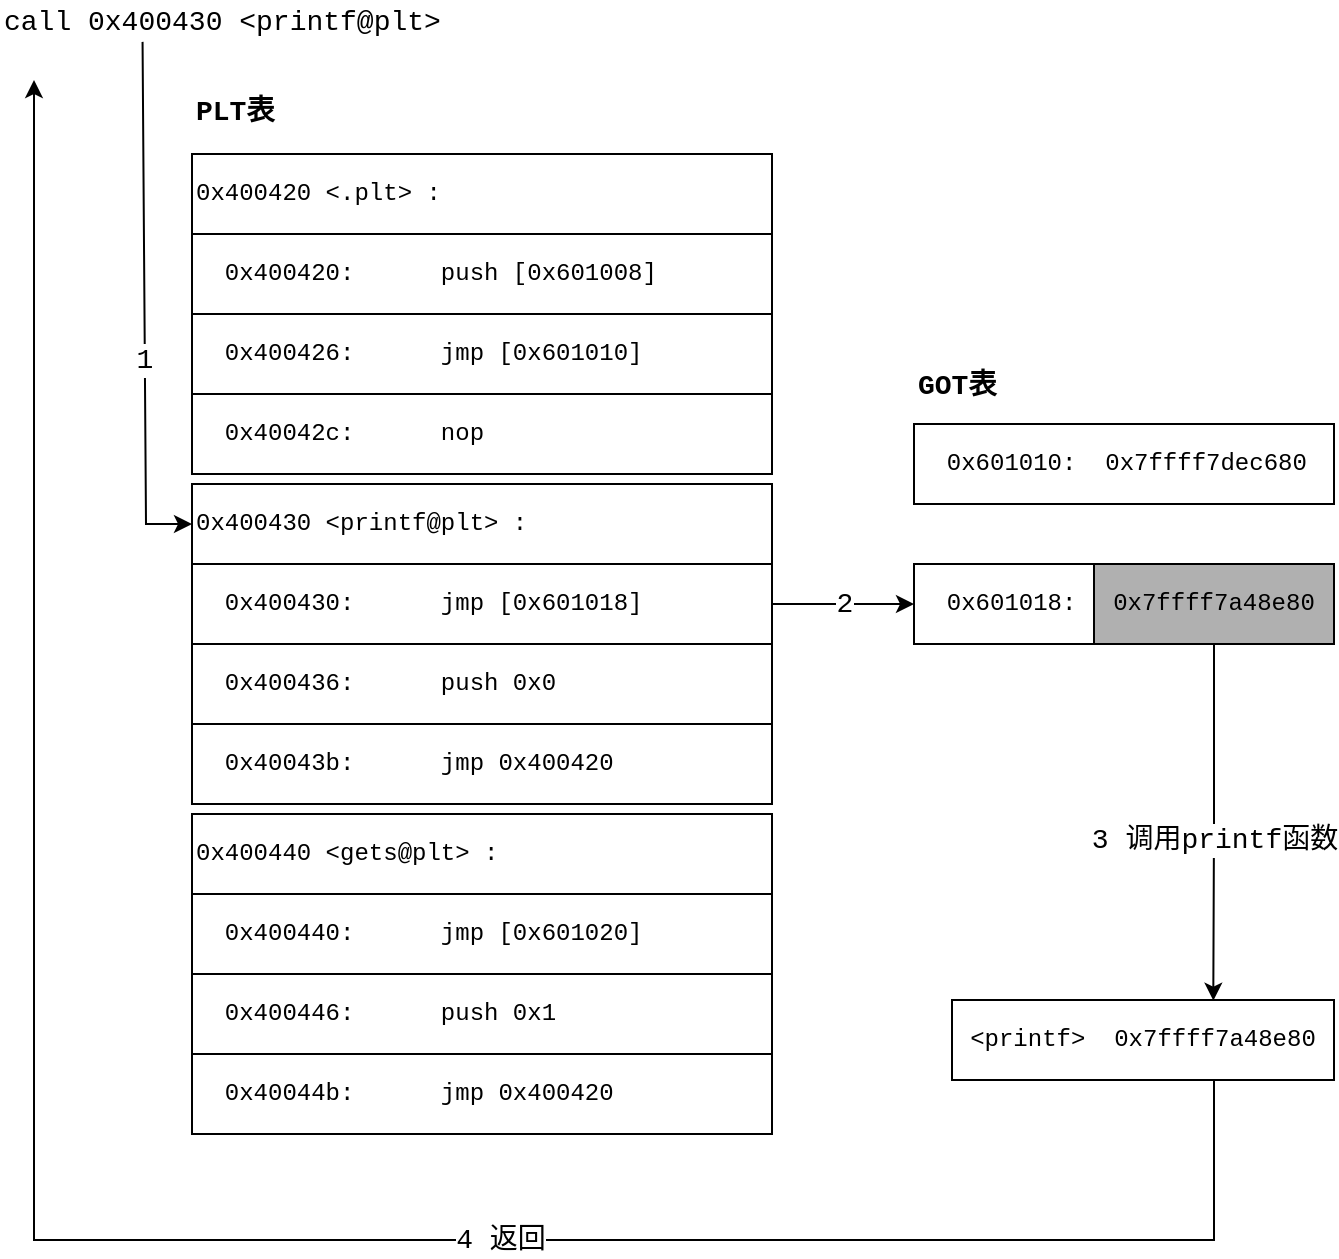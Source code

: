 <mxfile version="10.6.7" type="device"><diagram id="j-09tmlgUjYIatOleIKa" name="Page-1"><mxGraphModel dx="1162" dy="648" grid="1" gridSize="10" guides="1" tooltips="1" connect="1" arrows="1" fold="1" page="1" pageScale="1" pageWidth="850" pageHeight="1100" math="0" shadow="0"><root><mxCell id="0"/><mxCell id="1" parent="0"/><mxCell id="CCZTD5pgL1mvBwRTLHRD-1" value="&amp;nbsp; 0x400420:&amp;nbsp;&amp;nbsp;&amp;nbsp;&amp;nbsp;&amp;nbsp; push [0x601008]" style="rounded=0;whiteSpace=wrap;html=1;align=left;fontFamily=Courier New;" vertex="1" parent="1"><mxGeometry x="99" y="177" width="290" height="40" as="geometry"/></mxCell><mxCell id="CCZTD5pgL1mvBwRTLHRD-2" value="&amp;nbsp; 0x400426:&amp;nbsp;&amp;nbsp;&amp;nbsp;&amp;nbsp;&amp;nbsp; jmp [0x601010]" style="rounded=0;whiteSpace=wrap;html=1;align=left;fontFamily=Courier New;" vertex="1" parent="1"><mxGeometry x="99" y="217" width="290" height="40" as="geometry"/></mxCell><mxCell id="CCZTD5pgL1mvBwRTLHRD-3" value="&lt;div align=&quot;left&quot;&gt;&amp;nbsp; 0x40042c:&amp;nbsp;&amp;nbsp;&amp;nbsp;&amp;nbsp;&amp;nbsp; nop&lt;/div&gt;" style="rounded=0;whiteSpace=wrap;html=1;align=left;fontFamily=Courier New;" vertex="1" parent="1"><mxGeometry x="99" y="257" width="290" height="40" as="geometry"/></mxCell><mxCell id="CCZTD5pgL1mvBwRTLHRD-30" value="2" style="edgeStyle=orthogonalEdgeStyle;rounded=0;orthogonalLoop=1;jettySize=auto;html=1;fontFamily=Courier New;fontSize=14;" edge="1" parent="1" source="CCZTD5pgL1mvBwRTLHRD-4" target="CCZTD5pgL1mvBwRTLHRD-20"><mxGeometry relative="1" as="geometry"/></mxCell><mxCell id="CCZTD5pgL1mvBwRTLHRD-4" value="&amp;nbsp; 0x400430:&amp;nbsp;&amp;nbsp;&amp;nbsp;&amp;nbsp;&amp;nbsp; jmp [0x601018]" style="rounded=0;whiteSpace=wrap;html=1;align=left;fontFamily=Courier New;" vertex="1" parent="1"><mxGeometry x="99" y="342" width="290" height="40" as="geometry"/></mxCell><mxCell id="CCZTD5pgL1mvBwRTLHRD-5" value="&amp;nbsp; 0x400436:&amp;nbsp;&amp;nbsp;&amp;nbsp;&amp;nbsp;&amp;nbsp; push 0x0" style="rounded=0;whiteSpace=wrap;html=1;align=left;fontFamily=Courier New;" vertex="1" parent="1"><mxGeometry x="99" y="382" width="290" height="40" as="geometry"/></mxCell><mxCell id="CCZTD5pgL1mvBwRTLHRD-6" value="&amp;nbsp; 0x40043b:&amp;nbsp;&amp;nbsp;&amp;nbsp;&amp;nbsp;&amp;nbsp; jmp 0x400420" style="rounded=0;whiteSpace=wrap;html=1;align=left;fontFamily=Courier New;" vertex="1" parent="1"><mxGeometry x="99" y="422" width="290" height="40" as="geometry"/></mxCell><mxCell id="CCZTD5pgL1mvBwRTLHRD-7" value="&lt;div align=&quot;left&quot;&gt;0x400420 &amp;lt;.plt&amp;gt; :&lt;br&gt;&lt;/div&gt;" style="rounded=0;whiteSpace=wrap;html=1;align=left;fontFamily=Courier New;" vertex="1" parent="1"><mxGeometry x="99" y="137" width="290" height="40" as="geometry"/></mxCell><mxCell id="CCZTD5pgL1mvBwRTLHRD-8" value="&lt;div align=&quot;left&quot;&gt;0x400430 &amp;lt;printf@plt&amp;gt; :&lt;br&gt;&lt;/div&gt;" style="rounded=0;whiteSpace=wrap;html=1;align=left;fontFamily=Courier New;" vertex="1" parent="1"><mxGeometry x="99" y="302" width="290" height="40" as="geometry"/></mxCell><mxCell id="CCZTD5pgL1mvBwRTLHRD-9" value="&amp;nbsp; 0x400440:&amp;nbsp;&amp;nbsp;&amp;nbsp;&amp;nbsp;&amp;nbsp; jmp [0x601020]" style="rounded=0;whiteSpace=wrap;html=1;align=left;fontFamily=Courier New;" vertex="1" parent="1"><mxGeometry x="99" y="507" width="290" height="40" as="geometry"/></mxCell><mxCell id="CCZTD5pgL1mvBwRTLHRD-10" value="&amp;nbsp; 0x400446:&amp;nbsp;&amp;nbsp;&amp;nbsp;&amp;nbsp;&amp;nbsp; push 0x1" style="rounded=0;whiteSpace=wrap;html=1;align=left;fontFamily=Courier New;" vertex="1" parent="1"><mxGeometry x="99" y="547" width="290" height="40" as="geometry"/></mxCell><mxCell id="CCZTD5pgL1mvBwRTLHRD-11" value="&amp;nbsp; 0x40044b:&amp;nbsp;&amp;nbsp;&amp;nbsp;&amp;nbsp;&amp;nbsp; jmp 0x400420" style="rounded=0;whiteSpace=wrap;html=1;align=left;fontFamily=Courier New;" vertex="1" parent="1"><mxGeometry x="99" y="587" width="290" height="40" as="geometry"/></mxCell><mxCell id="CCZTD5pgL1mvBwRTLHRD-12" value="&lt;div align=&quot;left&quot;&gt;0x400440 &amp;lt;gets@plt&amp;gt; :&lt;br&gt;&lt;/div&gt;" style="rounded=0;whiteSpace=wrap;html=1;align=left;fontFamily=Courier New;" vertex="1" parent="1"><mxGeometry x="99" y="467" width="290" height="40" as="geometry"/></mxCell><mxCell id="CCZTD5pgL1mvBwRTLHRD-13" value="PLT表" style="text;html=1;resizable=0;points=[];autosize=1;align=left;verticalAlign=top;spacingTop=-4;fontFamily=Courier New;fontSize=14;fontStyle=1" vertex="1" parent="1"><mxGeometry x="99" y="105" width="50" height="20" as="geometry"/></mxCell><mxCell id="CCZTD5pgL1mvBwRTLHRD-16" value="GOT表" style="text;html=1;resizable=0;points=[];autosize=1;align=left;verticalAlign=top;spacingTop=-4;fontFamily=Courier New;fontSize=14;fontStyle=1" vertex="1" parent="1"><mxGeometry x="460" y="242" width="60" height="20" as="geometry"/></mxCell><mxCell id="CCZTD5pgL1mvBwRTLHRD-19" value="&amp;nbsp; 0x601010:&amp;nbsp; 0x7ffff7dec680" style="rounded=0;whiteSpace=wrap;html=1;align=left;fontFamily=Courier New;" vertex="1" parent="1"><mxGeometry x="460" y="272" width="210" height="40" as="geometry"/></mxCell><mxCell id="CCZTD5pgL1mvBwRTLHRD-47" value="&lt;div&gt;3 调用printf函数&lt;br&gt;&lt;/div&gt;" style="edgeStyle=orthogonalEdgeStyle;rounded=0;orthogonalLoop=1;jettySize=auto;html=1;fontFamily=Courier New;fontSize=14;exitX=0.5;exitY=1;exitDx=0;exitDy=0;entryX=0.684;entryY=0.008;entryDx=0;entryDy=0;entryPerimeter=0;" edge="1" parent="1" source="CCZTD5pgL1mvBwRTLHRD-50" target="CCZTD5pgL1mvBwRTLHRD-44"><mxGeometry x="0.099" relative="1" as="geometry"><mxPoint x="760" y="390" as="sourcePoint"/><mxPoint x="570" y="520" as="targetPoint"/><Array as="points"/><mxPoint as="offset"/></mxGeometry></mxCell><mxCell id="CCZTD5pgL1mvBwRTLHRD-20" value="&amp;nbsp; 0x601018:&amp;nbsp; 0x400436" style="rounded=0;whiteSpace=wrap;html=1;align=left;fontFamily=Courier New;" vertex="1" parent="1"><mxGeometry x="460" y="342" width="210" height="40" as="geometry"/></mxCell><mxCell id="CCZTD5pgL1mvBwRTLHRD-23" value="call 0x400430 &amp;lt;printf@plt&amp;gt;" style="text;html=1;resizable=0;points=[];autosize=1;align=left;verticalAlign=top;spacingTop=-4;fontFamily=Courier New;fontSize=14;" vertex="1" parent="1"><mxGeometry x="3" y="60" width="220" height="20" as="geometry"/></mxCell><mxCell id="CCZTD5pgL1mvBwRTLHRD-26" value="1" style="endArrow=classic;html=1;fontFamily=Courier New;fontSize=14;entryX=0;entryY=0.5;entryDx=0;entryDy=0;exitX=0.324;exitY=1.047;exitDx=0;exitDy=0;exitPerimeter=0;rounded=0;" edge="1" parent="1" source="CCZTD5pgL1mvBwRTLHRD-23" target="CCZTD5pgL1mvBwRTLHRD-8"><mxGeometry x="0.205" width="50" height="50" relative="1" as="geometry"><mxPoint x="50" y="357" as="sourcePoint"/><mxPoint x="100" y="307" as="targetPoint"/><Array as="points"><mxPoint x="76" y="322"/></Array><mxPoint as="offset"/></mxGeometry></mxCell><mxCell id="CCZTD5pgL1mvBwRTLHRD-49" value="&lt;div&gt;4 返回&lt;br&gt;&lt;/div&gt;" style="edgeStyle=orthogonalEdgeStyle;rounded=0;orthogonalLoop=1;jettySize=auto;html=1;fontFamily=Courier New;fontSize=14;" edge="1" parent="1" source="CCZTD5pgL1mvBwRTLHRD-44"><mxGeometry x="-0.301" relative="1" as="geometry"><mxPoint x="20" y="100" as="targetPoint"/><Array as="points"><mxPoint x="610" y="680"/><mxPoint x="20" y="680"/></Array><mxPoint as="offset"/></mxGeometry></mxCell><mxCell id="CCZTD5pgL1mvBwRTLHRD-44" value="&amp;lt;printf&amp;gt;&amp;nbsp; 0x7ffff7a48e80" style="rounded=0;whiteSpace=wrap;html=1;align=center;fontFamily=Courier New;" vertex="1" parent="1"><mxGeometry x="479" y="560" width="191" height="40" as="geometry"/></mxCell><mxCell id="CCZTD5pgL1mvBwRTLHRD-50" value="0x7ffff7a48e80" style="rounded=0;whiteSpace=wrap;html=1;align=center;fontFamily=Courier New;labelBackgroundColor=none;fillColor=#B0B0B0;" vertex="1" parent="1"><mxGeometry x="550" y="342" width="120" height="40" as="geometry"/></mxCell></root></mxGraphModel></diagram></mxfile>